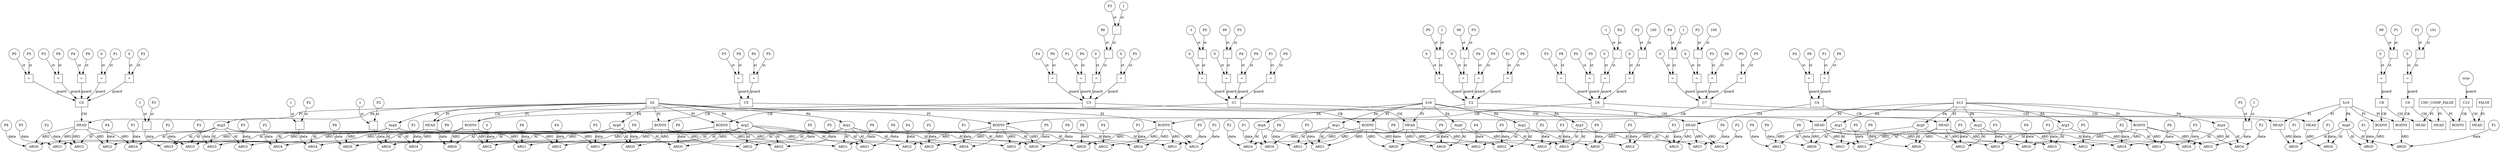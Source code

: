 // Horn Graph
digraph {
	"predicate_0" [label="h5"  nodeName="predicate_0" class=predicateName GNNNodeID=0 shape="box"]
	"predicateArgument_0" [label="Arg0"  nodeName="predicateArgument_0" class=predicateArgument GNNNodeID=1 shape="ellipse"]
		"predicate_0" -> "predicateArgument_0" [ label="PA"]
	"predicateArgument_1" [label="Arg1"  nodeName="predicateArgument_1" class=predicateArgument GNNNodeID=2 shape="ellipse"]
		"predicate_0" -> "predicateArgument_1" [ label="PA"]
	"predicateArgument_2" [label="Arg2"  nodeName="predicateArgument_2" class=predicateArgument GNNNodeID=3 shape="ellipse"]
		"predicate_0" -> "predicateArgument_2" [ label="PA"]
	"predicateArgument_3" [label="Arg3"  nodeName="predicateArgument_3" class=predicateArgument GNNNodeID=4 shape="ellipse"]
		"predicate_0" -> "predicateArgument_3" [ label="PA"]
	"predicateArgument_4" [label="Arg4"  nodeName="predicateArgument_4" class=predicateArgument GNNNodeID=5 shape="ellipse"]
		"predicate_0" -> "predicateArgument_4" [ label="PA"]
	"predicate_1" [label="h13"  nodeName="predicate_1" class=predicateName GNNNodeID=6 shape="box"]
	"predicateArgument_5" [label="Arg0"  nodeName="predicateArgument_5" class=predicateArgument GNNNodeID=7 shape="ellipse"]
		"predicate_1" -> "predicateArgument_5" [ label="PA"]
	"predicateArgument_6" [label="Arg1"  nodeName="predicateArgument_6" class=predicateArgument GNNNodeID=8 shape="ellipse"]
		"predicate_1" -> "predicateArgument_6" [ label="PA"]
	"predicateArgument_7" [label="Arg2"  nodeName="predicateArgument_7" class=predicateArgument GNNNodeID=9 shape="ellipse"]
		"predicate_1" -> "predicateArgument_7" [ label="PA"]
	"predicateArgument_8" [label="Arg3"  nodeName="predicateArgument_8" class=predicateArgument GNNNodeID=10 shape="ellipse"]
		"predicate_1" -> "predicateArgument_8" [ label="PA"]
	"predicateArgument_9" [label="Arg4"  nodeName="predicateArgument_9" class=predicateArgument GNNNodeID=11 shape="ellipse"]
		"predicate_1" -> "predicateArgument_9" [ label="PA"]
	"predicate_2" [label="h16"  nodeName="predicate_2" class=predicateName GNNNodeID=12 shape="box"]
	"predicateArgument_10" [label="Arg0"  nodeName="predicateArgument_10" class=predicateArgument GNNNodeID=13 shape="ellipse"]
		"predicate_2" -> "predicateArgument_10" [ label="PA"]
	"predicateArgument_11" [label="Arg1"  nodeName="predicateArgument_11" class=predicateArgument GNNNodeID=14 shape="ellipse"]
		"predicate_2" -> "predicateArgument_11" [ label="PA"]
	"predicateArgument_12" [label="Arg2"  nodeName="predicateArgument_12" class=predicateArgument GNNNodeID=15 shape="ellipse"]
		"predicate_2" -> "predicateArgument_12" [ label="PA"]
	"predicateArgument_13" [label="Arg3"  nodeName="predicateArgument_13" class=predicateArgument GNNNodeID=16 shape="ellipse"]
		"predicate_2" -> "predicateArgument_13" [ label="PA"]
	"predicateArgument_14" [label="Arg4"  nodeName="predicateArgument_14" class=predicateArgument GNNNodeID=17 shape="ellipse"]
		"predicate_2" -> "predicateArgument_14" [ label="PA"]
	"predicate_3" [label="h19"  nodeName="predicate_3" class=predicateName GNNNodeID=18 shape="box"]
	"predicateArgument_15" [label="Arg0"  nodeName="predicateArgument_15" class=predicateArgument GNNNodeID=19 shape="ellipse"]
		"predicate_3" -> "predicateArgument_15" [ label="PA"]
	"predicate_4" [label="CHC_COMP_FALSE"  nodeName="predicate_4" class=predicateName GNNNodeID=20 shape="box"]
	"predicate_5" [label="FALSE"  nodeName="predicate_5" class=predicateName GNNNodeID=21 shape="box"]
	"clause_0" [label="C0"  nodeName="clause_0" class=clause GNNNodeID=22 shape="box"]
	"=_23" [label="="  nodeName="=_23" class=operator GNNNodeID=23 shape="square"]
		"=_23" -> "clause_0" [ label="guard"]
	"0_24" [label="0"  nodeName="0_24" class=constant GNNNodeID=24 shape="circle"]
		"0_24" -> "=_23" [ label="st"]
	"P1_25" [label="P1"  nodeName="P1_25" class=symbolicConstant GNNNodeID=25 shape="circle"]
		"P1_25" -> "=_23" [ label="st"]
	"=_26" [label="="  nodeName="=_26" class=operator GNNNodeID=26 shape="square"]
		"=_26" -> "clause_0" [ label="guard"]
	"0_27" [label="0"  nodeName="0_27" class=constant GNNNodeID=27 shape="circle"]
		"0_27" -> "=_26" [ label="st"]
	"P2_28" [label="P2"  nodeName="P2_28" class=symbolicConstant GNNNodeID=28 shape="circle"]
		"P2_28" -> "=_26" [ label="st"]
	"=_29" [label="="  nodeName="=_29" class=operator GNNNodeID=29 shape="square"]
		"=_29" -> "clause_0" [ label="guard"]
	"P0_30" [label="P0"  nodeName="P0_30" class=symbolicConstant GNNNodeID=30 shape="circle"]
		"P0_30" -> "=_29" [ label="st"]
	"P5_31" [label="P5"  nodeName="P5_31" class=symbolicConstant GNNNodeID=31 shape="circle"]
		"P5_31" -> "=_29" [ label="st"]
	"=_32" [label="="  nodeName="=_32" class=operator GNNNodeID=32 shape="square"]
		"=_32" -> "clause_0" [ label="guard"]
	"P3_33" [label="P3"  nodeName="P3_33" class=symbolicConstant GNNNodeID=33 shape="circle"]
		"P3_33" -> "=_32" [ label="st"]
	"P8_34" [label="P8"  nodeName="P8_34" class=symbolicConstant GNNNodeID=34 shape="circle"]
		"P8_34" -> "=_32" [ label="st"]
	"=_35" [label="="  nodeName="=_35" class=operator GNNNodeID=35 shape="square"]
		"=_35" -> "clause_0" [ label="guard"]
	"P4_36" [label="P4"  nodeName="P4_36" class=symbolicConstant GNNNodeID=36 shape="circle"]
		"P4_36" -> "=_35" [ label="st"]
	"P9_37" [label="P9"  nodeName="P9_37" class=symbolicConstant GNNNodeID=37 shape="circle"]
		"P9_37" -> "=_35" [ label="st"]
	"clauseHead_0" [label="HEAD"  nodeName="clauseHead_0" class=clauseHead GNNNodeID=38 shape="box"]
		"clause_0" -> "clauseHead_0" [ label="CH"]
		"predicate_0" -> "clauseHead_0" [ label="PI"]
	"clauseArgument_0" [label="ARG0"  nodeName="clauseArgument_0" class=clauseArg GNNNodeID=39 shape="ellipse"]
		"clauseHead_0" -> "clauseArgument_0" [ label="ARG"]
		"predicateArgument_0" -> "clauseArgument_0" [ label="AI"]
	"P8_40" [label="P8"  nodeName="P8_40" class=symbolicConstant GNNNodeID=40 shape="circle"]
		"P8_40" -> "clauseArgument_0" [ label="data"]
	"clauseArgument_1" [label="ARG1"  nodeName="clauseArgument_1" class=clauseArg GNNNodeID=41 shape="ellipse"]
		"clauseHead_0" -> "clauseArgument_1" [ label="ARG"]
		"predicateArgument_1" -> "clauseArgument_1" [ label="AI"]
	"P5_42" [label="P5"  nodeName="P5_42" class=symbolicConstant GNNNodeID=42 shape="circle"]
		"P5_42" -> "clauseArgument_1" [ label="data"]
	"clauseArgument_2" [label="ARG2"  nodeName="clauseArgument_2" class=clauseArg GNNNodeID=43 shape="ellipse"]
		"clauseHead_0" -> "clauseArgument_2" [ label="ARG"]
		"predicateArgument_2" -> "clauseArgument_2" [ label="AI"]
	"P4_44" [label="P4"  nodeName="P4_44" class=symbolicConstant GNNNodeID=44 shape="circle"]
		"P4_44" -> "clauseArgument_2" [ label="data"]
	"clauseArgument_3" [label="ARG3"  nodeName="clauseArgument_3" class=clauseArg GNNNodeID=45 shape="ellipse"]
		"clauseHead_0" -> "clauseArgument_3" [ label="ARG"]
		"predicateArgument_3" -> "clauseArgument_3" [ label="AI"]
	"P2_46" [label="P2"  nodeName="P2_46" class=symbolicConstant GNNNodeID=46 shape="circle"]
		"P2_46" -> "clauseArgument_3" [ label="data"]
	"clauseArgument_4" [label="ARG4"  nodeName="clauseArgument_4" class=clauseArg GNNNodeID=47 shape="ellipse"]
		"clauseHead_0" -> "clauseArgument_4" [ label="ARG"]
		"predicateArgument_4" -> "clauseArgument_4" [ label="AI"]
	"P1_48" [label="P1"  nodeName="P1_48" class=symbolicConstant GNNNodeID=48 shape="circle"]
		"P1_48" -> "clauseArgument_4" [ label="data"]
	"clause_1" [label="C1"  nodeName="clause_1" class=clause GNNNodeID=49 shape="box"]
	">=_50" [label="="  nodeName=">=_50" class=operator GNNNodeID=50 shape="square"]
		">=_50" -> "clause_1" [ label="guard"]
	"0_51" [label="0"  nodeName="0_51" class=constant GNNNodeID=51 shape="circle"]
		"0_51" -> ">=_50" [ label="st"]
	"-_52" [label="-"  nodeName="-_52" class=operator GNNNodeID=52 shape="square"]
		"-_52" -> ">=_50" [ label="st"]
	"-1_53" [label="-1"  nodeName="-1_53" class=constant GNNNodeID=53 shape="circle"]
		"-1_53" -> "-_52" [ label="st"]
	"P5_54" [label="P5"  nodeName="P5_54" class=symbolicConstant GNNNodeID=54 shape="circle"]
		"P5_54" -> "-_52" [ label="st"]
	">=_55" [label="="  nodeName=">=_55" class=operator GNNNodeID=55 shape="square"]
		">=_55" -> "clause_1" [ label="guard"]
	"0_56" [label="0"  nodeName="0_56" class=constant GNNNodeID=56 shape="circle"]
		"0_56" -> ">=_55" [ label="st"]
	"-_57" [label="-"  nodeName="-_57" class=operator GNNNodeID=57 shape="square"]
		"-_57" -> ">=_55" [ label="st"]
	"99_58" [label="99"  nodeName="99_58" class=constant GNNNodeID=58 shape="circle"]
		"99_58" -> "-_57" [ label="st"]
	"P3_59" [label="P3"  nodeName="P3_59" class=symbolicConstant GNNNodeID=59 shape="circle"]
		"P3_59" -> "-_57" [ label="st"]
	"=_60" [label="="  nodeName="=_60" class=operator GNNNodeID=60 shape="square"]
		"=_60" -> "clause_1" [ label="guard"]
	"P4_61" [label="P4"  nodeName="P4_61" class=symbolicConstant GNNNodeID=61 shape="circle"]
		"P4_61" -> "=_60" [ label="st"]
	"P9_62" [label="P9"  nodeName="P9_62" class=symbolicConstant GNNNodeID=62 shape="circle"]
		"P9_62" -> "=_60" [ label="st"]
	"=_63" [label="="  nodeName="=_63" class=operator GNNNodeID=63 shape="square"]
		"=_63" -> "clause_1" [ label="guard"]
	"P1_64" [label="P1"  nodeName="P1_64" class=symbolicConstant GNNNodeID=64 shape="circle"]
		"P1_64" -> "=_63" [ label="st"]
	"P6_65" [label="P6"  nodeName="P6_65" class=symbolicConstant GNNNodeID=65 shape="circle"]
		"P6_65" -> "=_63" [ label="st"]
	"clauseHead_1" [label="HEAD"  nodeName="clauseHead_1" class=clauseHead GNNNodeID=66 shape="box"]
		"clause_1" -> "clauseHead_1" [ label="CH"]
		"predicate_1" -> "clauseHead_1" [ label="PI"]
	"clauseArgument_5" [label="ARG0"  nodeName="clauseArgument_5" class=clauseArg GNNNodeID=67 shape="ellipse"]
		"clauseHead_1" -> "clauseArgument_5" [ label="ARG"]
		"predicateArgument_5" -> "clauseArgument_5" [ label="AI"]
	"P9_68" [label="P9"  nodeName="P9_68" class=symbolicConstant GNNNodeID=68 shape="circle"]
		"P9_68" -> "clauseArgument_5" [ label="data"]
	"clauseArgument_6" [label="ARG1"  nodeName="clauseArgument_6" class=clauseArg GNNNodeID=69 shape="ellipse"]
		"clauseHead_1" -> "clauseArgument_6" [ label="ARG"]
		"predicateArgument_6" -> "clauseArgument_6" [ label="AI"]
	"P6_70" [label="P6"  nodeName="P6_70" class=symbolicConstant GNNNodeID=70 shape="circle"]
		"P6_70" -> "clauseArgument_6" [ label="data"]
	"clauseArgument_7" [label="ARG2"  nodeName="clauseArgument_7" class=clauseArg GNNNodeID=71 shape="ellipse"]
		"clauseHead_1" -> "clauseArgument_7" [ label="ARG"]
		"predicateArgument_7" -> "clauseArgument_7" [ label="AI"]
	"P5_72" [label="P5"  nodeName="P5_72" class=symbolicConstant GNNNodeID=72 shape="circle"]
		"P5_72" -> "clauseArgument_7" [ label="data"]
	"clauseArgument_8" [label="ARG3"  nodeName="clauseArgument_8" class=clauseArg GNNNodeID=73 shape="ellipse"]
		"clauseHead_1" -> "clauseArgument_8" [ label="ARG"]
		"predicateArgument_8" -> "clauseArgument_8" [ label="AI"]
	"P3_74" [label="P3"  nodeName="P3_74" class=symbolicConstant GNNNodeID=74 shape="circle"]
		"P3_74" -> "clauseArgument_8" [ label="data"]
	"clauseArgument_9" [label="ARG4"  nodeName="clauseArgument_9" class=clauseArg GNNNodeID=75 shape="ellipse"]
		"clauseHead_1" -> "clauseArgument_9" [ label="ARG"]
		"predicateArgument_9" -> "clauseArgument_9" [ label="AI"]
	"P2_76" [label="P2"  nodeName="P2_76" class=symbolicConstant GNNNodeID=76 shape="circle"]
		"P2_76" -> "clauseArgument_9" [ label="data"]
	"clauseBody_0" [label="BODY0"  nodeName="clauseBody_0" class=clauseBody GNNNodeID=77 shape="box"]
		"clause_1" -> "clauseBody_0" [ label="CB"]
		"predicate_0" -> "clauseBody_0" [ label="PI"]
	"clauseArgument_10" [label="ARG0"  nodeName="clauseArgument_10" class=clauseArg GNNNodeID=78 shape="ellipse"]
		"clauseBody_0" -> "clauseArgument_10" [ label="ARG"]
		"predicateArgument_0" -> "clauseArgument_10" [ label="AI"]
	"P9_79" [label="P9"  nodeName="P9_79" class=symbolicConstant GNNNodeID=79 shape="circle"]
		"P9_79" -> "clauseArgument_10" [ label="data"]
	"clauseArgument_11" [label="ARG1"  nodeName="clauseArgument_11" class=clauseArg GNNNodeID=80 shape="ellipse"]
		"clauseBody_0" -> "clauseArgument_11" [ label="ARG"]
		"predicateArgument_1" -> "clauseArgument_11" [ label="AI"]
	"P6_81" [label="P6"  nodeName="P6_81" class=symbolicConstant GNNNodeID=81 shape="circle"]
		"P6_81" -> "clauseArgument_11" [ label="data"]
	"clauseArgument_12" [label="ARG2"  nodeName="clauseArgument_12" class=clauseArg GNNNodeID=82 shape="ellipse"]
		"clauseBody_0" -> "clauseArgument_12" [ label="ARG"]
		"predicateArgument_2" -> "clauseArgument_12" [ label="AI"]
	"P5_83" [label="P5"  nodeName="P5_83" class=symbolicConstant GNNNodeID=83 shape="circle"]
		"P5_83" -> "clauseArgument_12" [ label="data"]
	"clauseArgument_13" [label="ARG3"  nodeName="clauseArgument_13" class=clauseArg GNNNodeID=84 shape="ellipse"]
		"clauseBody_0" -> "clauseArgument_13" [ label="ARG"]
		"predicateArgument_3" -> "clauseArgument_13" [ label="AI"]
	"P3_85" [label="P3"  nodeName="P3_85" class=symbolicConstant GNNNodeID=85 shape="circle"]
		"P3_85" -> "clauseArgument_13" [ label="data"]
	"clauseArgument_14" [label="ARG4"  nodeName="clauseArgument_14" class=clauseArg GNNNodeID=86 shape="ellipse"]
		"clauseBody_0" -> "clauseArgument_14" [ label="ARG"]
		"predicateArgument_4" -> "clauseArgument_14" [ label="AI"]
	"-_87" [label="-"  nodeName="-_87" class=operator GNNNodeID=87 shape="square"]
		"-_87" -> "clauseArgument_14" [ label="data"]
	"P2_88" [label="P2"  nodeName="P2_88" class=symbolicConstant GNNNodeID=88 shape="circle"]
		"P2_88" -> "-_87" [ label="st"]
	"1_89" [label="1"  nodeName="1_89" class=constant GNNNodeID=89 shape="circle"]
		"1_89" -> "-_87" [ label="st"]
	"clause_2" [label="C2"  nodeName="clause_2" class=clause GNNNodeID=90 shape="box"]
	">=_91" [label="="  nodeName=">=_91" class=operator GNNNodeID=91 shape="square"]
		">=_91" -> "clause_2" [ label="guard"]
	"0_92" [label="0"  nodeName="0_92" class=constant GNNNodeID=92 shape="circle"]
		"0_92" -> ">=_91" [ label="st"]
	"-_93" [label="-"  nodeName="-_93" class=operator GNNNodeID=93 shape="square"]
		"-_93" -> ">=_91" [ label="st"]
	"P5_94" [label="P5"  nodeName="P5_94" class=symbolicConstant GNNNodeID=94 shape="circle"]
		"P5_94" -> "-_93" [ label="st"]
	"1_95" [label="1"  nodeName="1_95" class=constant GNNNodeID=95 shape="circle"]
		"1_95" -> "-_93" [ label="st"]
	">=_96" [label="="  nodeName=">=_96" class=operator GNNNodeID=96 shape="square"]
		">=_96" -> "clause_2" [ label="guard"]
	"0_97" [label="0"  nodeName="0_97" class=constant GNNNodeID=97 shape="circle"]
		"0_97" -> ">=_96" [ label="st"]
	"-_98" [label="-"  nodeName="-_98" class=operator GNNNodeID=98 shape="square"]
		"-_98" -> ">=_96" [ label="st"]
	"99_99" [label="99"  nodeName="99_99" class=constant GNNNodeID=99 shape="circle"]
		"99_99" -> "-_98" [ label="st"]
	"P3_100" [label="P3"  nodeName="P3_100" class=symbolicConstant GNNNodeID=100 shape="circle"]
		"P3_100" -> "-_98" [ label="st"]
	"=_101" [label="="  nodeName="=_101" class=operator GNNNodeID=101 shape="square"]
		"=_101" -> "clause_2" [ label="guard"]
	"P4_102" [label="P4"  nodeName="P4_102" class=symbolicConstant GNNNodeID=102 shape="circle"]
		"P4_102" -> "=_101" [ label="st"]
	"P9_103" [label="P9"  nodeName="P9_103" class=symbolicConstant GNNNodeID=103 shape="circle"]
		"P9_103" -> "=_101" [ label="st"]
	"=_104" [label="="  nodeName="=_104" class=operator GNNNodeID=104 shape="square"]
		"=_104" -> "clause_2" [ label="guard"]
	"P1_105" [label="P1"  nodeName="P1_105" class=symbolicConstant GNNNodeID=105 shape="circle"]
		"P1_105" -> "=_104" [ label="st"]
	"P6_106" [label="P6"  nodeName="P6_106" class=symbolicConstant GNNNodeID=106 shape="circle"]
		"P6_106" -> "=_104" [ label="st"]
	"clauseHead_2" [label="HEAD"  nodeName="clauseHead_2" class=clauseHead GNNNodeID=107 shape="box"]
		"clause_2" -> "clauseHead_2" [ label="CH"]
		"predicate_1" -> "clauseHead_2" [ label="PI"]
	"clauseArgument_15" [label="ARG0"  nodeName="clauseArgument_15" class=clauseArg GNNNodeID=108 shape="ellipse"]
		"clauseHead_2" -> "clauseArgument_15" [ label="ARG"]
		"predicateArgument_5" -> "clauseArgument_15" [ label="AI"]
	"P9_109" [label="P9"  nodeName="P9_109" class=symbolicConstant GNNNodeID=109 shape="circle"]
		"P9_109" -> "clauseArgument_15" [ label="data"]
	"clauseArgument_16" [label="ARG1"  nodeName="clauseArgument_16" class=clauseArg GNNNodeID=110 shape="ellipse"]
		"clauseHead_2" -> "clauseArgument_16" [ label="ARG"]
		"predicateArgument_6" -> "clauseArgument_16" [ label="AI"]
	"P6_111" [label="P6"  nodeName="P6_111" class=symbolicConstant GNNNodeID=111 shape="circle"]
		"P6_111" -> "clauseArgument_16" [ label="data"]
	"clauseArgument_17" [label="ARG2"  nodeName="clauseArgument_17" class=clauseArg GNNNodeID=112 shape="ellipse"]
		"clauseHead_2" -> "clauseArgument_17" [ label="ARG"]
		"predicateArgument_7" -> "clauseArgument_17" [ label="AI"]
	"P5_113" [label="P5"  nodeName="P5_113" class=symbolicConstant GNNNodeID=113 shape="circle"]
		"P5_113" -> "clauseArgument_17" [ label="data"]
	"clauseArgument_18" [label="ARG3"  nodeName="clauseArgument_18" class=clauseArg GNNNodeID=114 shape="ellipse"]
		"clauseHead_2" -> "clauseArgument_18" [ label="ARG"]
		"predicateArgument_8" -> "clauseArgument_18" [ label="AI"]
	"P3_115" [label="P3"  nodeName="P3_115" class=symbolicConstant GNNNodeID=115 shape="circle"]
		"P3_115" -> "clauseArgument_18" [ label="data"]
	"clauseArgument_19" [label="ARG4"  nodeName="clauseArgument_19" class=clauseArg GNNNodeID=116 shape="ellipse"]
		"clauseHead_2" -> "clauseArgument_19" [ label="ARG"]
		"predicateArgument_9" -> "clauseArgument_19" [ label="AI"]
	"P2_117" [label="P2"  nodeName="P2_117" class=symbolicConstant GNNNodeID=117 shape="circle"]
		"P2_117" -> "clauseArgument_19" [ label="data"]
	"clauseBody_1" [label="BODY0"  nodeName="clauseBody_1" class=clauseBody GNNNodeID=118 shape="box"]
		"clause_2" -> "clauseBody_1" [ label="CB"]
		"predicate_0" -> "clauseBody_1" [ label="PI"]
	"clauseArgument_20" [label="ARG0"  nodeName="clauseArgument_20" class=clauseArg GNNNodeID=119 shape="ellipse"]
		"clauseBody_1" -> "clauseArgument_20" [ label="ARG"]
		"predicateArgument_0" -> "clauseArgument_20" [ label="AI"]
	"P9_120" [label="P9"  nodeName="P9_120" class=symbolicConstant GNNNodeID=120 shape="circle"]
		"P9_120" -> "clauseArgument_20" [ label="data"]
	"clauseArgument_21" [label="ARG1"  nodeName="clauseArgument_21" class=clauseArg GNNNodeID=121 shape="ellipse"]
		"clauseBody_1" -> "clauseArgument_21" [ label="ARG"]
		"predicateArgument_1" -> "clauseArgument_21" [ label="AI"]
	"P6_122" [label="P6"  nodeName="P6_122" class=symbolicConstant GNNNodeID=122 shape="circle"]
		"P6_122" -> "clauseArgument_21" [ label="data"]
	"clauseArgument_22" [label="ARG2"  nodeName="clauseArgument_22" class=clauseArg GNNNodeID=123 shape="ellipse"]
		"clauseBody_1" -> "clauseArgument_22" [ label="ARG"]
		"predicateArgument_2" -> "clauseArgument_22" [ label="AI"]
	"P5_124" [label="P5"  nodeName="P5_124" class=symbolicConstant GNNNodeID=124 shape="circle"]
		"P5_124" -> "clauseArgument_22" [ label="data"]
	"clauseArgument_23" [label="ARG3"  nodeName="clauseArgument_23" class=clauseArg GNNNodeID=125 shape="ellipse"]
		"clauseBody_1" -> "clauseArgument_23" [ label="ARG"]
		"predicateArgument_3" -> "clauseArgument_23" [ label="AI"]
	"P3_126" [label="P3"  nodeName="P3_126" class=symbolicConstant GNNNodeID=126 shape="circle"]
		"P3_126" -> "clauseArgument_23" [ label="data"]
	"clauseArgument_24" [label="ARG4"  nodeName="clauseArgument_24" class=clauseArg GNNNodeID=127 shape="ellipse"]
		"clauseBody_1" -> "clauseArgument_24" [ label="ARG"]
		"predicateArgument_4" -> "clauseArgument_24" [ label="AI"]
	"-_128" [label="-"  nodeName="-_128" class=operator GNNNodeID=128 shape="square"]
		"-_128" -> "clauseArgument_24" [ label="data"]
	"P2_129" [label="P2"  nodeName="P2_129" class=symbolicConstant GNNNodeID=129 shape="circle"]
		"P2_129" -> "-_128" [ label="st"]
	"1_130" [label="1"  nodeName="1_130" class=constant GNNNodeID=130 shape="circle"]
		"1_130" -> "-_128" [ label="st"]
	"clause_3" [label="C3"  nodeName="clause_3" class=clause GNNNodeID=131 shape="box"]
	">=_132" [label="="  nodeName=">=_132" class=operator GNNNodeID=132 shape="square"]
		">=_132" -> "clause_3" [ label="guard"]
	"0_133" [label="0"  nodeName="0_133" class=constant GNNNodeID=133 shape="circle"]
		"0_133" -> ">=_132" [ label="st"]
	"-_134" [label="-"  nodeName="-_134" class=operator GNNNodeID=134 shape="square"]
		"-_134" -> ">=_132" [ label="st"]
	"99_135" [label="99"  nodeName="99_135" class=constant GNNNodeID=135 shape="circle"]
		"99_135" -> "-_134" [ label="st"]
	"-_136" [label="-"  nodeName="-_136" class=operator GNNNodeID=136 shape="square"]
		"-_136" -> "-_134" [ label="st"]
	"P3_137" [label="P3"  nodeName="P3_137" class=symbolicConstant GNNNodeID=137 shape="circle"]
		"P3_137" -> "-_136" [ label="st"]
	"1_138" [label="1"  nodeName="1_138" class=constant GNNNodeID=138 shape="circle"]
		"1_138" -> "-_136" [ label="st"]
	"=_139" [label="="  nodeName="=_139" class=operator GNNNodeID=139 shape="square"]
		"=_139" -> "clause_3" [ label="guard"]
	"0_140" [label="0"  nodeName="0_140" class=constant GNNNodeID=140 shape="circle"]
		"0_140" -> "=_139" [ label="st"]
	"P5_141" [label="P5"  nodeName="P5_141" class=symbolicConstant GNNNodeID=141 shape="circle"]
		"P5_141" -> "=_139" [ label="st"]
	"=_142" [label="="  nodeName="=_142" class=operator GNNNodeID=142 shape="square"]
		"=_142" -> "clause_3" [ label="guard"]
	"P4_143" [label="P4"  nodeName="P4_143" class=symbolicConstant GNNNodeID=143 shape="circle"]
		"P4_143" -> "=_142" [ label="st"]
	"P9_144" [label="P9"  nodeName="P9_144" class=symbolicConstant GNNNodeID=144 shape="circle"]
		"P9_144" -> "=_142" [ label="st"]
	"=_145" [label="="  nodeName="=_145" class=operator GNNNodeID=145 shape="square"]
		"=_145" -> "clause_3" [ label="guard"]
	"P1_146" [label="P1"  nodeName="P1_146" class=symbolicConstant GNNNodeID=146 shape="circle"]
		"P1_146" -> "=_145" [ label="st"]
	"P6_147" [label="P6"  nodeName="P6_147" class=symbolicConstant GNNNodeID=147 shape="circle"]
		"P6_147" -> "=_145" [ label="st"]
	"clauseHead_3" [label="HEAD"  nodeName="clauseHead_3" class=clauseHead GNNNodeID=148 shape="box"]
		"clause_3" -> "clauseHead_3" [ label="CH"]
		"predicate_2" -> "clauseHead_3" [ label="PI"]
	"clauseArgument_25" [label="ARG0"  nodeName="clauseArgument_25" class=clauseArg GNNNodeID=149 shape="ellipse"]
		"clauseHead_3" -> "clauseArgument_25" [ label="ARG"]
		"predicateArgument_10" -> "clauseArgument_25" [ label="AI"]
	"P9_150" [label="P9"  nodeName="P9_150" class=symbolicConstant GNNNodeID=150 shape="circle"]
		"P9_150" -> "clauseArgument_25" [ label="data"]
	"clauseArgument_26" [label="ARG1"  nodeName="clauseArgument_26" class=clauseArg GNNNodeID=151 shape="ellipse"]
		"clauseHead_3" -> "clauseArgument_26" [ label="ARG"]
		"predicateArgument_11" -> "clauseArgument_26" [ label="AI"]
	"P6_152" [label="P6"  nodeName="P6_152" class=symbolicConstant GNNNodeID=152 shape="circle"]
		"P6_152" -> "clauseArgument_26" [ label="data"]
	"clauseArgument_27" [label="ARG2"  nodeName="clauseArgument_27" class=clauseArg GNNNodeID=153 shape="ellipse"]
		"clauseHead_3" -> "clauseArgument_27" [ label="ARG"]
		"predicateArgument_12" -> "clauseArgument_27" [ label="AI"]
	"P5_154" [label="P5"  nodeName="P5_154" class=symbolicConstant GNNNodeID=154 shape="circle"]
		"P5_154" -> "clauseArgument_27" [ label="data"]
	"clauseArgument_28" [label="ARG3"  nodeName="clauseArgument_28" class=clauseArg GNNNodeID=155 shape="ellipse"]
		"clauseHead_3" -> "clauseArgument_28" [ label="ARG"]
		"predicateArgument_13" -> "clauseArgument_28" [ label="AI"]
	"P3_156" [label="P3"  nodeName="P3_156" class=symbolicConstant GNNNodeID=156 shape="circle"]
		"P3_156" -> "clauseArgument_28" [ label="data"]
	"clauseArgument_29" [label="ARG4"  nodeName="clauseArgument_29" class=clauseArg GNNNodeID=157 shape="ellipse"]
		"clauseHead_3" -> "clauseArgument_29" [ label="ARG"]
		"predicateArgument_14" -> "clauseArgument_29" [ label="AI"]
	"P2_158" [label="P2"  nodeName="P2_158" class=symbolicConstant GNNNodeID=158 shape="circle"]
		"P2_158" -> "clauseArgument_29" [ label="data"]
	"clauseBody_2" [label="BODY0"  nodeName="clauseBody_2" class=clauseBody GNNNodeID=159 shape="box"]
		"clause_3" -> "clauseBody_2" [ label="CB"]
		"predicate_0" -> "clauseBody_2" [ label="PI"]
	"clauseArgument_30" [label="ARG0"  nodeName="clauseArgument_30" class=clauseArg GNNNodeID=160 shape="ellipse"]
		"clauseBody_2" -> "clauseArgument_30" [ label="ARG"]
		"predicateArgument_0" -> "clauseArgument_30" [ label="AI"]
	"P9_161" [label="P9"  nodeName="P9_161" class=symbolicConstant GNNNodeID=161 shape="circle"]
		"P9_161" -> "clauseArgument_30" [ label="data"]
	"clauseArgument_31" [label="ARG1"  nodeName="clauseArgument_31" class=clauseArg GNNNodeID=162 shape="ellipse"]
		"clauseBody_2" -> "clauseArgument_31" [ label="ARG"]
		"predicateArgument_1" -> "clauseArgument_31" [ label="AI"]
	"P6_163" [label="P6"  nodeName="P6_163" class=symbolicConstant GNNNodeID=163 shape="circle"]
		"P6_163" -> "clauseArgument_31" [ label="data"]
	"clauseArgument_32" [label="ARG2"  nodeName="clauseArgument_32" class=clauseArg GNNNodeID=164 shape="ellipse"]
		"clauseBody_2" -> "clauseArgument_32" [ label="ARG"]
		"predicateArgument_2" -> "clauseArgument_32" [ label="AI"]
	"0_165" [label="0"  nodeName="0_165" class=constant GNNNodeID=165 shape="circle"]
		"0_165" -> "clauseArgument_32" [ label="data"]
	"clauseArgument_33" [label="ARG3"  nodeName="clauseArgument_33" class=clauseArg GNNNodeID=166 shape="ellipse"]
		"clauseBody_2" -> "clauseArgument_33" [ label="ARG"]
		"predicateArgument_3" -> "clauseArgument_33" [ label="AI"]
	"-_167" [label="-"  nodeName="-_167" class=operator GNNNodeID=167 shape="square"]
		"-_167" -> "clauseArgument_33" [ label="data"]
	"P3_168" [label="P3"  nodeName="P3_168" class=symbolicConstant GNNNodeID=168 shape="circle"]
		"P3_168" -> "-_167" [ label="st"]
	"1_169" [label="1"  nodeName="1_169" class=constant GNNNodeID=169 shape="circle"]
		"1_169" -> "-_167" [ label="st"]
	"clauseArgument_34" [label="ARG4"  nodeName="clauseArgument_34" class=clauseArg GNNNodeID=170 shape="ellipse"]
		"clauseBody_2" -> "clauseArgument_34" [ label="ARG"]
		"predicateArgument_4" -> "clauseArgument_34" [ label="AI"]
	"P2_171" [label="P2"  nodeName="P2_171" class=symbolicConstant GNNNodeID=171 shape="circle"]
		"P2_171" -> "clauseArgument_34" [ label="data"]
	"clause_4" [label="C4"  nodeName="clause_4" class=clause GNNNodeID=172 shape="box"]
	"=_173" [label="="  nodeName="=_173" class=operator GNNNodeID=173 shape="square"]
		"=_173" -> "clause_4" [ label="guard"]
	"P4_174" [label="P4"  nodeName="P4_174" class=symbolicConstant GNNNodeID=174 shape="circle"]
		"P4_174" -> "=_173" [ label="st"]
	"P9_175" [label="P9"  nodeName="P9_175" class=symbolicConstant GNNNodeID=175 shape="circle"]
		"P9_175" -> "=_173" [ label="st"]
	"=_176" [label="="  nodeName="=_176" class=operator GNNNodeID=176 shape="square"]
		"=_176" -> "clause_4" [ label="guard"]
	"P1_177" [label="P1"  nodeName="P1_177" class=symbolicConstant GNNNodeID=177 shape="circle"]
		"P1_177" -> "=_176" [ label="st"]
	"P6_178" [label="P6"  nodeName="P6_178" class=symbolicConstant GNNNodeID=178 shape="circle"]
		"P6_178" -> "=_176" [ label="st"]
	"clauseHead_4" [label="HEAD"  nodeName="clauseHead_4" class=clauseHead GNNNodeID=179 shape="box"]
		"clause_4" -> "clauseHead_4" [ label="CH"]
		"predicate_2" -> "clauseHead_4" [ label="PI"]
	"clauseArgument_35" [label="ARG0"  nodeName="clauseArgument_35" class=clauseArg GNNNodeID=180 shape="ellipse"]
		"clauseHead_4" -> "clauseArgument_35" [ label="ARG"]
		"predicateArgument_10" -> "clauseArgument_35" [ label="AI"]
	"P9_181" [label="P9"  nodeName="P9_181" class=symbolicConstant GNNNodeID=181 shape="circle"]
		"P9_181" -> "clauseArgument_35" [ label="data"]
	"clauseArgument_36" [label="ARG1"  nodeName="clauseArgument_36" class=clauseArg GNNNodeID=182 shape="ellipse"]
		"clauseHead_4" -> "clauseArgument_36" [ label="ARG"]
		"predicateArgument_11" -> "clauseArgument_36" [ label="AI"]
	"P6_183" [label="P6"  nodeName="P6_183" class=symbolicConstant GNNNodeID=183 shape="circle"]
		"P6_183" -> "clauseArgument_36" [ label="data"]
	"clauseArgument_37" [label="ARG2"  nodeName="clauseArgument_37" class=clauseArg GNNNodeID=184 shape="ellipse"]
		"clauseHead_4" -> "clauseArgument_37" [ label="ARG"]
		"predicateArgument_12" -> "clauseArgument_37" [ label="AI"]
	"P5_185" [label="P5"  nodeName="P5_185" class=symbolicConstant GNNNodeID=185 shape="circle"]
		"P5_185" -> "clauseArgument_37" [ label="data"]
	"clauseArgument_38" [label="ARG3"  nodeName="clauseArgument_38" class=clauseArg GNNNodeID=186 shape="ellipse"]
		"clauseHead_4" -> "clauseArgument_38" [ label="ARG"]
		"predicateArgument_13" -> "clauseArgument_38" [ label="AI"]
	"P3_187" [label="P3"  nodeName="P3_187" class=symbolicConstant GNNNodeID=187 shape="circle"]
		"P3_187" -> "clauseArgument_38" [ label="data"]
	"clauseArgument_39" [label="ARG4"  nodeName="clauseArgument_39" class=clauseArg GNNNodeID=188 shape="ellipse"]
		"clauseHead_4" -> "clauseArgument_39" [ label="ARG"]
		"predicateArgument_14" -> "clauseArgument_39" [ label="AI"]
	"P2_189" [label="P2"  nodeName="P2_189" class=symbolicConstant GNNNodeID=189 shape="circle"]
		"P2_189" -> "clauseArgument_39" [ label="data"]
	"clauseBody_3" [label="BODY0"  nodeName="clauseBody_3" class=clauseBody GNNNodeID=190 shape="box"]
		"clause_4" -> "clauseBody_3" [ label="CB"]
		"predicate_1" -> "clauseBody_3" [ label="PI"]
	"clauseArgument_40" [label="ARG0"  nodeName="clauseArgument_40" class=clauseArg GNNNodeID=191 shape="ellipse"]
		"clauseBody_3" -> "clauseArgument_40" [ label="ARG"]
		"predicateArgument_5" -> "clauseArgument_40" [ label="AI"]
	"P9_192" [label="P9"  nodeName="P9_192" class=symbolicConstant GNNNodeID=192 shape="circle"]
		"P9_192" -> "clauseArgument_40" [ label="data"]
	"clauseArgument_41" [label="ARG1"  nodeName="clauseArgument_41" class=clauseArg GNNNodeID=193 shape="ellipse"]
		"clauseBody_3" -> "clauseArgument_41" [ label="ARG"]
		"predicateArgument_6" -> "clauseArgument_41" [ label="AI"]
	"P6_194" [label="P6"  nodeName="P6_194" class=symbolicConstant GNNNodeID=194 shape="circle"]
		"P6_194" -> "clauseArgument_41" [ label="data"]
	"clauseArgument_42" [label="ARG2"  nodeName="clauseArgument_42" class=clauseArg GNNNodeID=195 shape="ellipse"]
		"clauseBody_3" -> "clauseArgument_42" [ label="ARG"]
		"predicateArgument_7" -> "clauseArgument_42" [ label="AI"]
	"P5_196" [label="P5"  nodeName="P5_196" class=symbolicConstant GNNNodeID=196 shape="circle"]
		"P5_196" -> "clauseArgument_42" [ label="data"]
	"clauseArgument_43" [label="ARG3"  nodeName="clauseArgument_43" class=clauseArg GNNNodeID=197 shape="ellipse"]
		"clauseBody_3" -> "clauseArgument_43" [ label="ARG"]
		"predicateArgument_8" -> "clauseArgument_43" [ label="AI"]
	"-_198" [label="-"  nodeName="-_198" class=operator GNNNodeID=198 shape="square"]
		"-_198" -> "clauseArgument_43" [ label="data"]
	"P3_199" [label="P3"  nodeName="P3_199" class=symbolicConstant GNNNodeID=199 shape="circle"]
		"P3_199" -> "-_198" [ label="st"]
	"1_200" [label="1"  nodeName="1_200" class=constant GNNNodeID=200 shape="circle"]
		"1_200" -> "-_198" [ label="st"]
	"clauseArgument_44" [label="ARG4"  nodeName="clauseArgument_44" class=clauseArg GNNNodeID=201 shape="ellipse"]
		"clauseBody_3" -> "clauseArgument_44" [ label="ARG"]
		"predicateArgument_9" -> "clauseArgument_44" [ label="AI"]
	"P2_202" [label="P2"  nodeName="P2_202" class=symbolicConstant GNNNodeID=202 shape="circle"]
		"P2_202" -> "clauseArgument_44" [ label="data"]
	"clause_5" [label="C5"  nodeName="clause_5" class=clause GNNNodeID=203 shape="box"]
	"=_204" [label="="  nodeName="=_204" class=operator GNNNodeID=204 shape="square"]
		"=_204" -> "clause_5" [ label="guard"]
	"P3_205" [label="P3"  nodeName="P3_205" class=symbolicConstant GNNNodeID=205 shape="circle"]
		"P3_205" -> "=_204" [ label="st"]
	"P8_206" [label="P8"  nodeName="P8_206" class=symbolicConstant GNNNodeID=206 shape="circle"]
		"P8_206" -> "=_204" [ label="st"]
	"=_207" [label="="  nodeName="=_207" class=operator GNNNodeID=207 shape="square"]
		"=_207" -> "clause_5" [ label="guard"]
	"P0_208" [label="P0"  nodeName="P0_208" class=symbolicConstant GNNNodeID=208 shape="circle"]
		"P0_208" -> "=_207" [ label="st"]
	"P5_209" [label="P5"  nodeName="P5_209" class=symbolicConstant GNNNodeID=209 shape="circle"]
		"P5_209" -> "=_207" [ label="st"]
	"clauseHead_5" [label="HEAD"  nodeName="clauseHead_5" class=clauseHead GNNNodeID=210 shape="box"]
		"clause_5" -> "clauseHead_5" [ label="CH"]
		"predicate_0" -> "clauseHead_5" [ label="PI"]
	"clauseArgument_45" [label="ARG0"  nodeName="clauseArgument_45" class=clauseArg GNNNodeID=211 shape="ellipse"]
		"clauseHead_5" -> "clauseArgument_45" [ label="ARG"]
		"predicateArgument_0" -> "clauseArgument_45" [ label="AI"]
	"P8_212" [label="P8"  nodeName="P8_212" class=symbolicConstant GNNNodeID=212 shape="circle"]
		"P8_212" -> "clauseArgument_45" [ label="data"]
	"clauseArgument_46" [label="ARG1"  nodeName="clauseArgument_46" class=clauseArg GNNNodeID=213 shape="ellipse"]
		"clauseHead_5" -> "clauseArgument_46" [ label="ARG"]
		"predicateArgument_1" -> "clauseArgument_46" [ label="AI"]
	"P5_214" [label="P5"  nodeName="P5_214" class=symbolicConstant GNNNodeID=214 shape="circle"]
		"P5_214" -> "clauseArgument_46" [ label="data"]
	"clauseArgument_47" [label="ARG2"  nodeName="clauseArgument_47" class=clauseArg GNNNodeID=215 shape="ellipse"]
		"clauseHead_5" -> "clauseArgument_47" [ label="ARG"]
		"predicateArgument_2" -> "clauseArgument_47" [ label="AI"]
	"P4_216" [label="P4"  nodeName="P4_216" class=symbolicConstant GNNNodeID=216 shape="circle"]
		"P4_216" -> "clauseArgument_47" [ label="data"]
	"clauseArgument_48" [label="ARG3"  nodeName="clauseArgument_48" class=clauseArg GNNNodeID=217 shape="ellipse"]
		"clauseHead_5" -> "clauseArgument_48" [ label="ARG"]
		"predicateArgument_3" -> "clauseArgument_48" [ label="AI"]
	"P2_218" [label="P2"  nodeName="P2_218" class=symbolicConstant GNNNodeID=218 shape="circle"]
		"P2_218" -> "clauseArgument_48" [ label="data"]
	"clauseArgument_49" [label="ARG4"  nodeName="clauseArgument_49" class=clauseArg GNNNodeID=219 shape="ellipse"]
		"clauseHead_5" -> "clauseArgument_49" [ label="ARG"]
		"predicateArgument_4" -> "clauseArgument_49" [ label="AI"]
	"P1_220" [label="P1"  nodeName="P1_220" class=symbolicConstant GNNNodeID=220 shape="circle"]
		"P1_220" -> "clauseArgument_49" [ label="data"]
	"clauseBody_4" [label="BODY0"  nodeName="clauseBody_4" class=clauseBody GNNNodeID=221 shape="box"]
		"clause_5" -> "clauseBody_4" [ label="CB"]
		"predicate_2" -> "clauseBody_4" [ label="PI"]
	"clauseArgument_50" [label="ARG0"  nodeName="clauseArgument_50" class=clauseArg GNNNodeID=222 shape="ellipse"]
		"clauseBody_4" -> "clauseArgument_50" [ label="ARG"]
		"predicateArgument_10" -> "clauseArgument_50" [ label="AI"]
	"P8_223" [label="P8"  nodeName="P8_223" class=symbolicConstant GNNNodeID=223 shape="circle"]
		"P8_223" -> "clauseArgument_50" [ label="data"]
	"clauseArgument_51" [label="ARG1"  nodeName="clauseArgument_51" class=clauseArg GNNNodeID=224 shape="ellipse"]
		"clauseBody_4" -> "clauseArgument_51" [ label="ARG"]
		"predicateArgument_11" -> "clauseArgument_51" [ label="AI"]
	"P5_225" [label="P5"  nodeName="P5_225" class=symbolicConstant GNNNodeID=225 shape="circle"]
		"P5_225" -> "clauseArgument_51" [ label="data"]
	"clauseArgument_52" [label="ARG2"  nodeName="clauseArgument_52" class=clauseArg GNNNodeID=226 shape="ellipse"]
		"clauseBody_4" -> "clauseArgument_52" [ label="ARG"]
		"predicateArgument_12" -> "clauseArgument_52" [ label="AI"]
	"P4_227" [label="P4"  nodeName="P4_227" class=symbolicConstant GNNNodeID=227 shape="circle"]
		"P4_227" -> "clauseArgument_52" [ label="data"]
	"clauseArgument_53" [label="ARG3"  nodeName="clauseArgument_53" class=clauseArg GNNNodeID=228 shape="ellipse"]
		"clauseBody_4" -> "clauseArgument_53" [ label="ARG"]
		"predicateArgument_13" -> "clauseArgument_53" [ label="AI"]
	"P2_229" [label="P2"  nodeName="P2_229" class=symbolicConstant GNNNodeID=229 shape="circle"]
		"P2_229" -> "clauseArgument_53" [ label="data"]
	"clauseArgument_54" [label="ARG4"  nodeName="clauseArgument_54" class=clauseArg GNNNodeID=230 shape="ellipse"]
		"clauseBody_4" -> "clauseArgument_54" [ label="ARG"]
		"predicateArgument_14" -> "clauseArgument_54" [ label="AI"]
	"P1_231" [label="P1"  nodeName="P1_231" class=symbolicConstant GNNNodeID=231 shape="circle"]
		"P1_231" -> "clauseArgument_54" [ label="data"]
	"clause_6" [label="C6"  nodeName="clause_6" class=clause GNNNodeID=232 shape="box"]
	">=_233" [label="="  nodeName=">=_233" class=operator GNNNodeID=233 shape="square"]
		">=_233" -> "clause_6" [ label="guard"]
	"0_234" [label="0"  nodeName="0_234" class=constant GNNNodeID=234 shape="circle"]
		"0_234" -> ">=_233" [ label="st"]
	"-_235" [label="-"  nodeName="-_235" class=operator GNNNodeID=235 shape="square"]
		"-_235" -> ">=_233" [ label="st"]
	"-1_236" [label="-1"  nodeName="-1_236" class=constant GNNNodeID=236 shape="circle"]
		"-1_236" -> "-_235" [ label="st"]
	"P4_237" [label="P4"  nodeName="P4_237" class=symbolicConstant GNNNodeID=237 shape="circle"]
		"P4_237" -> "-_235" [ label="st"]
	">=_238" [label="="  nodeName=">=_238" class=operator GNNNodeID=238 shape="square"]
		">=_238" -> "clause_6" [ label="guard"]
	"0_239" [label="0"  nodeName="0_239" class=constant GNNNodeID=239 shape="circle"]
		"0_239" -> ">=_238" [ label="st"]
	"-_240" [label="-"  nodeName="-_240" class=operator GNNNodeID=240 shape="square"]
		"-_240" -> ">=_238" [ label="st"]
	"P2_241" [label="P2"  nodeName="P2_241" class=symbolicConstant GNNNodeID=241 shape="circle"]
		"P2_241" -> "-_240" [ label="st"]
	"100_242" [label="100"  nodeName="100_242" class=constant GNNNodeID=242 shape="circle"]
		"100_242" -> "-_240" [ label="st"]
	"=_243" [label="="  nodeName="=_243" class=operator GNNNodeID=243 shape="square"]
		"=_243" -> "clause_6" [ label="guard"]
	"P3_244" [label="P3"  nodeName="P3_244" class=symbolicConstant GNNNodeID=244 shape="circle"]
		"P3_244" -> "=_243" [ label="st"]
	"P8_245" [label="P8"  nodeName="P8_245" class=symbolicConstant GNNNodeID=245 shape="circle"]
		"P8_245" -> "=_243" [ label="st"]
	"=_246" [label="="  nodeName="=_246" class=operator GNNNodeID=246 shape="square"]
		"=_246" -> "clause_6" [ label="guard"]
	"P0_247" [label="P0"  nodeName="P0_247" class=symbolicConstant GNNNodeID=247 shape="circle"]
		"P0_247" -> "=_246" [ label="st"]
	"P5_248" [label="P5"  nodeName="P5_248" class=symbolicConstant GNNNodeID=248 shape="circle"]
		"P5_248" -> "=_246" [ label="st"]
	"clauseHead_6" [label="HEAD"  nodeName="clauseHead_6" class=clauseHead GNNNodeID=249 shape="box"]
		"clause_6" -> "clauseHead_6" [ label="CH"]
		"predicate_3" -> "clauseHead_6" [ label="PI"]
	"clauseArgument_55" [label="ARG0"  nodeName="clauseArgument_55" class=clauseArg GNNNodeID=250 shape="ellipse"]
		"clauseHead_6" -> "clauseArgument_55" [ label="ARG"]
		"predicateArgument_15" -> "clauseArgument_55" [ label="AI"]
	"P1_251" [label="P1"  nodeName="P1_251" class=symbolicConstant GNNNodeID=251 shape="circle"]
		"P1_251" -> "clauseArgument_55" [ label="data"]
	"clauseBody_5" [label="BODY0"  nodeName="clauseBody_5" class=clauseBody GNNNodeID=252 shape="box"]
		"clause_6" -> "clauseBody_5" [ label="CB"]
		"predicate_0" -> "clauseBody_5" [ label="PI"]
	"clauseArgument_56" [label="ARG0"  nodeName="clauseArgument_56" class=clauseArg GNNNodeID=253 shape="ellipse"]
		"clauseBody_5" -> "clauseArgument_56" [ label="ARG"]
		"predicateArgument_0" -> "clauseArgument_56" [ label="AI"]
	"P8_254" [label="P8"  nodeName="P8_254" class=symbolicConstant GNNNodeID=254 shape="circle"]
		"P8_254" -> "clauseArgument_56" [ label="data"]
	"clauseArgument_57" [label="ARG1"  nodeName="clauseArgument_57" class=clauseArg GNNNodeID=255 shape="ellipse"]
		"clauseBody_5" -> "clauseArgument_57" [ label="ARG"]
		"predicateArgument_1" -> "clauseArgument_57" [ label="AI"]
	"P5_256" [label="P5"  nodeName="P5_256" class=symbolicConstant GNNNodeID=256 shape="circle"]
		"P5_256" -> "clauseArgument_57" [ label="data"]
	"clauseArgument_58" [label="ARG2"  nodeName="clauseArgument_58" class=clauseArg GNNNodeID=257 shape="ellipse"]
		"clauseBody_5" -> "clauseArgument_58" [ label="ARG"]
		"predicateArgument_2" -> "clauseArgument_58" [ label="AI"]
	"P4_258" [label="P4"  nodeName="P4_258" class=symbolicConstant GNNNodeID=258 shape="circle"]
		"P4_258" -> "clauseArgument_58" [ label="data"]
	"clauseArgument_59" [label="ARG3"  nodeName="clauseArgument_59" class=clauseArg GNNNodeID=259 shape="ellipse"]
		"clauseBody_5" -> "clauseArgument_59" [ label="ARG"]
		"predicateArgument_3" -> "clauseArgument_59" [ label="AI"]
	"P2_260" [label="P2"  nodeName="P2_260" class=symbolicConstant GNNNodeID=260 shape="circle"]
		"P2_260" -> "clauseArgument_59" [ label="data"]
	"clauseArgument_60" [label="ARG4"  nodeName="clauseArgument_60" class=clauseArg GNNNodeID=261 shape="ellipse"]
		"clauseBody_5" -> "clauseArgument_60" [ label="ARG"]
		"predicateArgument_4" -> "clauseArgument_60" [ label="AI"]
	"P1_262" [label="P1"  nodeName="P1_262" class=symbolicConstant GNNNodeID=262 shape="circle"]
		"P1_262" -> "clauseArgument_60" [ label="data"]
	"clause_7" [label="C7"  nodeName="clause_7" class=clause GNNNodeID=263 shape="box"]
	">=_264" [label="="  nodeName=">=_264" class=operator GNNNodeID=264 shape="square"]
		">=_264" -> "clause_7" [ label="guard"]
	"0_265" [label="0"  nodeName="0_265" class=constant GNNNodeID=265 shape="circle"]
		"0_265" -> ">=_264" [ label="st"]
	"-_266" [label="-"  nodeName="-_266" class=operator GNNNodeID=266 shape="square"]
		"-_266" -> ">=_264" [ label="st"]
	"P4_267" [label="P4"  nodeName="P4_267" class=symbolicConstant GNNNodeID=267 shape="circle"]
		"P4_267" -> "-_266" [ label="st"]
	"1_268" [label="1"  nodeName="1_268" class=constant GNNNodeID=268 shape="circle"]
		"1_268" -> "-_266" [ label="st"]
	">=_269" [label="="  nodeName=">=_269" class=operator GNNNodeID=269 shape="square"]
		">=_269" -> "clause_7" [ label="guard"]
	"0_270" [label="0"  nodeName="0_270" class=constant GNNNodeID=270 shape="circle"]
		"0_270" -> ">=_269" [ label="st"]
	"-_271" [label="-"  nodeName="-_271" class=operator GNNNodeID=271 shape="square"]
		"-_271" -> ">=_269" [ label="st"]
	"P2_272" [label="P2"  nodeName="P2_272" class=symbolicConstant GNNNodeID=272 shape="circle"]
		"P2_272" -> "-_271" [ label="st"]
	"100_273" [label="100"  nodeName="100_273" class=constant GNNNodeID=273 shape="circle"]
		"100_273" -> "-_271" [ label="st"]
	"=_274" [label="="  nodeName="=_274" class=operator GNNNodeID=274 shape="square"]
		"=_274" -> "clause_7" [ label="guard"]
	"P3_275" [label="P3"  nodeName="P3_275" class=symbolicConstant GNNNodeID=275 shape="circle"]
		"P3_275" -> "=_274" [ label="st"]
	"P8_276" [label="P8"  nodeName="P8_276" class=symbolicConstant GNNNodeID=276 shape="circle"]
		"P8_276" -> "=_274" [ label="st"]
	"=_277" [label="="  nodeName="=_277" class=operator GNNNodeID=277 shape="square"]
		"=_277" -> "clause_7" [ label="guard"]
	"P0_278" [label="P0"  nodeName="P0_278" class=symbolicConstant GNNNodeID=278 shape="circle"]
		"P0_278" -> "=_277" [ label="st"]
	"P5_279" [label="P5"  nodeName="P5_279" class=symbolicConstant GNNNodeID=279 shape="circle"]
		"P5_279" -> "=_277" [ label="st"]
	"clauseHead_7" [label="HEAD"  nodeName="clauseHead_7" class=clauseHead GNNNodeID=280 shape="box"]
		"clause_7" -> "clauseHead_7" [ label="CH"]
		"predicate_3" -> "clauseHead_7" [ label="PI"]
	"clauseArgument_61" [label="ARG0"  nodeName="clauseArgument_61" class=clauseArg GNNNodeID=281 shape="ellipse"]
		"clauseHead_7" -> "clauseArgument_61" [ label="ARG"]
		"predicateArgument_15" -> "clauseArgument_61" [ label="AI"]
	"P1_282" [label="P1"  nodeName="P1_282" class=symbolicConstant GNNNodeID=282 shape="circle"]
		"P1_282" -> "clauseArgument_61" [ label="data"]
	"clauseBody_6" [label="BODY0"  nodeName="clauseBody_6" class=clauseBody GNNNodeID=283 shape="box"]
		"clause_7" -> "clauseBody_6" [ label="CB"]
		"predicate_0" -> "clauseBody_6" [ label="PI"]
	"clauseArgument_62" [label="ARG0"  nodeName="clauseArgument_62" class=clauseArg GNNNodeID=284 shape="ellipse"]
		"clauseBody_6" -> "clauseArgument_62" [ label="ARG"]
		"predicateArgument_0" -> "clauseArgument_62" [ label="AI"]
	"P8_285" [label="P8"  nodeName="P8_285" class=symbolicConstant GNNNodeID=285 shape="circle"]
		"P8_285" -> "clauseArgument_62" [ label="data"]
	"clauseArgument_63" [label="ARG1"  nodeName="clauseArgument_63" class=clauseArg GNNNodeID=286 shape="ellipse"]
		"clauseBody_6" -> "clauseArgument_63" [ label="ARG"]
		"predicateArgument_1" -> "clauseArgument_63" [ label="AI"]
	"P5_287" [label="P5"  nodeName="P5_287" class=symbolicConstant GNNNodeID=287 shape="circle"]
		"P5_287" -> "clauseArgument_63" [ label="data"]
	"clauseArgument_64" [label="ARG2"  nodeName="clauseArgument_64" class=clauseArg GNNNodeID=288 shape="ellipse"]
		"clauseBody_6" -> "clauseArgument_64" [ label="ARG"]
		"predicateArgument_2" -> "clauseArgument_64" [ label="AI"]
	"P4_289" [label="P4"  nodeName="P4_289" class=symbolicConstant GNNNodeID=289 shape="circle"]
		"P4_289" -> "clauseArgument_64" [ label="data"]
	"clauseArgument_65" [label="ARG3"  nodeName="clauseArgument_65" class=clauseArg GNNNodeID=290 shape="ellipse"]
		"clauseBody_6" -> "clauseArgument_65" [ label="ARG"]
		"predicateArgument_3" -> "clauseArgument_65" [ label="AI"]
	"P2_291" [label="P2"  nodeName="P2_291" class=symbolicConstant GNNNodeID=291 shape="circle"]
		"P2_291" -> "clauseArgument_65" [ label="data"]
	"clauseArgument_66" [label="ARG4"  nodeName="clauseArgument_66" class=clauseArg GNNNodeID=292 shape="ellipse"]
		"clauseBody_6" -> "clauseArgument_66" [ label="ARG"]
		"predicateArgument_4" -> "clauseArgument_66" [ label="AI"]
	"P1_293" [label="P1"  nodeName="P1_293" class=symbolicConstant GNNNodeID=293 shape="circle"]
		"P1_293" -> "clauseArgument_66" [ label="data"]
	"clause_8" [label="C8"  nodeName="clause_8" class=clause GNNNodeID=294 shape="box"]
	">=_295" [label="="  nodeName=">=_295" class=operator GNNNodeID=295 shape="square"]
		">=_295" -> "clause_8" [ label="guard"]
	"0_296" [label="0"  nodeName="0_296" class=constant GNNNodeID=296 shape="circle"]
		"0_296" -> ">=_295" [ label="st"]
	"-_297" [label="-"  nodeName="-_297" class=operator GNNNodeID=297 shape="square"]
		"-_297" -> ">=_295" [ label="st"]
	"99_298" [label="99"  nodeName="99_298" class=constant GNNNodeID=298 shape="circle"]
		"99_298" -> "-_297" [ label="st"]
	"P1_299" [label="P1"  nodeName="P1_299" class=symbolicConstant GNNNodeID=299 shape="circle"]
		"P1_299" -> "-_297" [ label="st"]
	"clauseHead_8" [label="HEAD"  nodeName="clauseHead_8" class=clauseHead GNNNodeID=300 shape="box"]
		"clause_8" -> "clauseHead_8" [ label="CH"]
		"predicate_4" -> "clauseHead_8" [ label="PI"]
	"clauseBody_7" [label="BODY0"  nodeName="clauseBody_7" class=clauseBody GNNNodeID=301 shape="box"]
		"clause_8" -> "clauseBody_7" [ label="CB"]
		"predicate_3" -> "clauseBody_7" [ label="PI"]
	"clauseArgument_67" [label="ARG0"  nodeName="clauseArgument_67" class=clauseArg GNNNodeID=302 shape="ellipse"]
		"clauseBody_7" -> "clauseArgument_67" [ label="ARG"]
		"predicateArgument_15" -> "clauseArgument_67" [ label="AI"]
	"P1_303" [label="P1"  nodeName="P1_303" class=symbolicConstant GNNNodeID=303 shape="circle"]
		"P1_303" -> "clauseArgument_67" [ label="data"]
	"clause_9" [label="C9"  nodeName="clause_9" class=clause GNNNodeID=304 shape="box"]
	">=_305" [label="="  nodeName=">=_305" class=operator GNNNodeID=305 shape="square"]
		">=_305" -> "clause_9" [ label="guard"]
	"0_306" [label="0"  nodeName="0_306" class=constant GNNNodeID=306 shape="circle"]
		"0_306" -> ">=_305" [ label="st"]
	"-_307" [label="-"  nodeName="-_307" class=operator GNNNodeID=307 shape="square"]
		"-_307" -> ">=_305" [ label="st"]
	"P1_308" [label="P1"  nodeName="P1_308" class=symbolicConstant GNNNodeID=308 shape="circle"]
		"P1_308" -> "-_307" [ label="st"]
	"101_309" [label="101"  nodeName="101_309" class=constant GNNNodeID=309 shape="circle"]
		"101_309" -> "-_307" [ label="st"]
	"clauseHead_9" [label="HEAD"  nodeName="clauseHead_9" class=clauseHead GNNNodeID=310 shape="box"]
		"clause_9" -> "clauseHead_9" [ label="CH"]
		"predicate_4" -> "clauseHead_9" [ label="PI"]
	"clauseBody_8" [label="BODY0"  nodeName="clauseBody_8" class=clauseBody GNNNodeID=311 shape="box"]
		"clause_9" -> "clauseBody_8" [ label="CB"]
		"predicate_3" -> "clauseBody_8" [ label="PI"]
	"clauseArgument_68" [label="ARG0"  nodeName="clauseArgument_68" class=clauseArg GNNNodeID=312 shape="ellipse"]
		"clauseBody_8" -> "clauseArgument_68" [ label="ARG"]
		"predicateArgument_15" -> "clauseArgument_68" [ label="AI"]
	"P1_313" [label="P1"  nodeName="P1_313" class=symbolicConstant GNNNodeID=313 shape="circle"]
		"P1_313" -> "clauseArgument_68" [ label="data"]
	"clause_10" [label="C10"  nodeName="clause_10" class=clause GNNNodeID=314 shape="box"]
	"true_315" [label="true"  nodeName="true_315" class=constant GNNNodeID=315 shape="circle"]
		"true_315" -> "clause_10" [ label="guard"]
	"clauseHead_10" [label="HEAD"  nodeName="clauseHead_10" class=clauseHead GNNNodeID=316 shape="box"]
		"clause_10" -> "clauseHead_10" [ label="CH"]
		"predicate_5" -> "clauseHead_10" [ label="PI"]
	"clauseBody_9" [label="BODY0"  nodeName="clauseBody_9" class=clauseBody GNNNodeID=317 shape="box"]
		"clause_10" -> "clauseBody_9" [ label="CB"]
		"predicate_4" -> "clauseBody_9" [ label="PI"]
}
